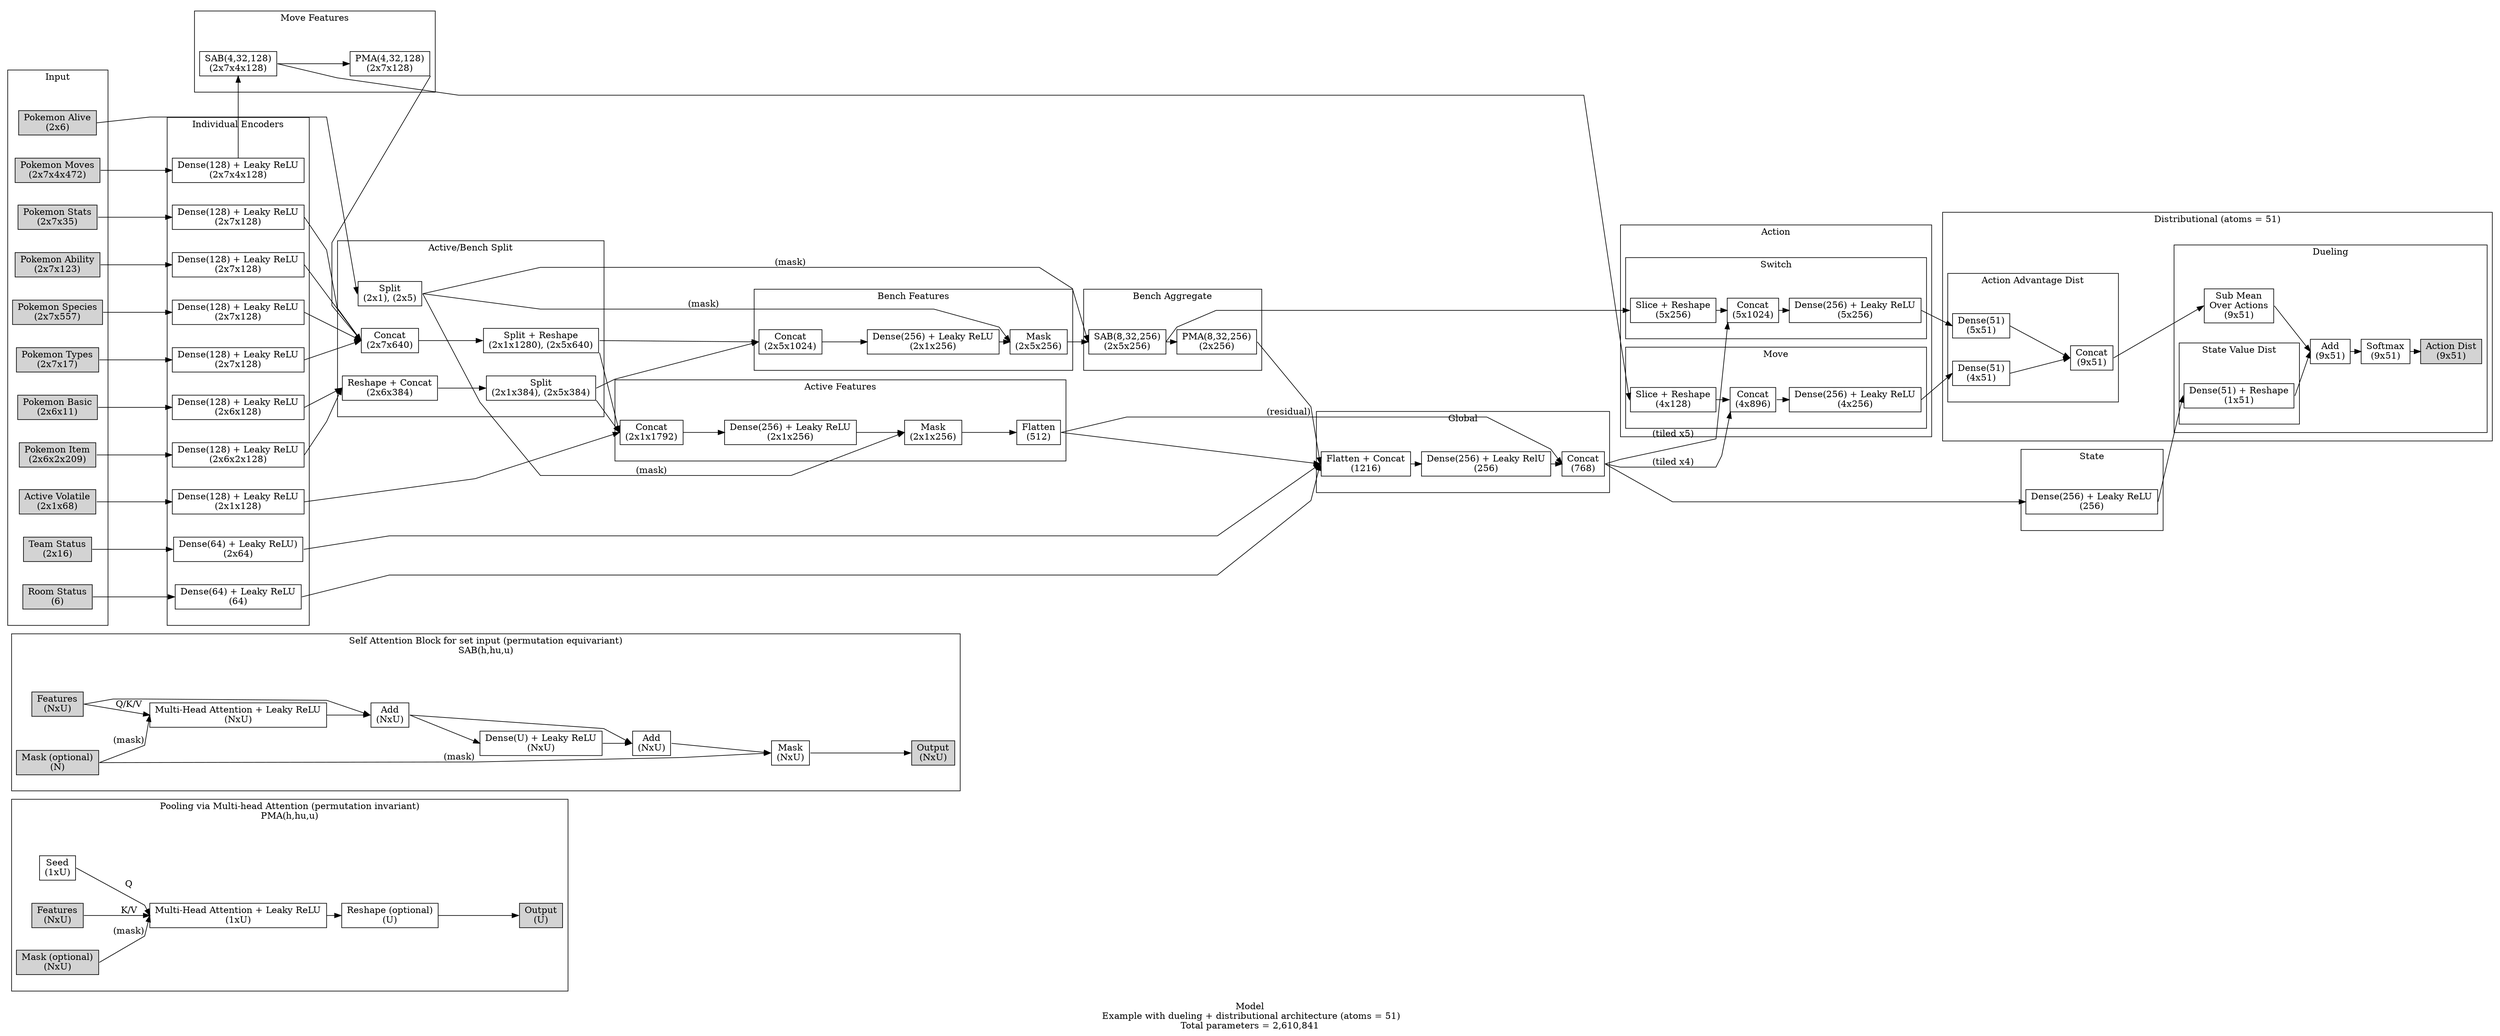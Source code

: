 digraph model {
    label = "Model\n Example with dueling + distributional architecture (atoms = 51)\nTotal parameters = 2,610,841"
    node [shape=rect]
    rankdir = LR
    splines = polyline
    ranksep = .1
    nodesep = .1
    ratio = .4

    subgraph cluster_pma {
        label = "Pooling via Multi-head Attention (permutation invariant)\nPMA(h,hu,u)"

        pma_seed [label="Seed\n(1xU)"]
        pma_features [style=filled label="Features\n(NxU)"]
        pma_mask [style=filled label="Mask (optional)\n(NxU)"]
        pma_attention [label="Multi-Head Attention + Leaky ReLU\n(1xU)"]
        pma_reshape [label="Reshape (optional)\n(U)"]
        pma_out [style=filled label="Output\n(U)"]

        pma_features:e -> pma_attention:w [label="K/V"]
        pma_seed:e -> pma_attention:w [label="Q"]
        pma_mask:e -> pma_attention:w [label="\n(mask)"]
        pma_attention:e -> pma_reshape:w
        pma_reshape:e -> pma_out:w
    }

    subgraph cluster_sab {
        label = "Self Attention Block for set input (permutation equivariant)\nSAB(h,hu,u)"

        sab_features [style=filled label="Features\n(NxU)"]
        sab_mask [style=filled label="Mask (optional)\n(N)"]
        sab_attention [label="Multi-Head Attention + Leaky ReLU\n(NxU)"]
        sab_residual_1 [label="Add\n(NxU)"]
        sab_attention_dense [label="Dense(U) + Leaky ReLU\n(NxU)"]
        sab_residual_2 [label="Add\n(NxU)"]
        sab_attention_mask [label="Mask\n(NxU)"]
        sab_out [style=filled label="Output\n(NxU)"]

        sab_features:e -> sab_attention:w [label="Q/K/V"]
        sab_mask:e -> sab_attention:w [label="\n\n(mask)"]
        sab_attention:e -> sab_residual_1:w
        sab_residual_1:e -> sab_attention_dense:w
        sab_attention_dense:e -> sab_residual_2:w
        sab_residual_2:e -> sab_attention_mask:w
        sab_mask:e -> sab_attention_mask:w [label="\n(mask)"]
        sab_attention_mask:e -> sab_out:w
        sab_features:e -> sab_residual_1:w
        sab_residual_1:e -> sab_residual_2:w
    }

    subgraph cluster_input {
        label = "Input"

        node [style=filled]
        room_status [label="Room Status\n(6)"]
        team_status [label="Team Status\n(2x16)"]
        active_volatile [label="Active Volatile\n(2x1x68)"]
        pokemon_alive [label="Pokemon Alive\n(2x6)"]
        pokemon_basic [label="Pokemon Basic\n(2x6x11)"]
        pokemon_species [label="Pokemon Species\n(2x7x557)"]
        pokemon_types [label="Pokemon Types\n(2x7x17)"]
        pokemon_stats [label="Pokemon Stats\n(2x7x35)"]
        pokemon_ability [label="Pokemon Ability\n(2x7x123)"]
        pokemon_item [label="Pokemon Item\n(2x6x2x209)"]
        pokemon_moves [label="Pokemon Moves\n(2x7x4x472)"]
    }

    subgraph cluster_encoder {
        label = "Individual Encoders"

        room_status_dense [label = "Dense(64) + Leaky ReLU\n(64)"]
        team_status_dense [label = "Dense(64) + Leaky ReLU)\n(2x64)"]
        active_volatile_dense [label = "Dense(128) + Leaky ReLU\n(2x1x128)"]
        pokemon_basic_dense [label="Dense(128) + Leaky ReLU\n(2x6x128)"]
        pokemon_species_dense [label="Dense(128) + Leaky ReLU\n(2x7x128)"]
        pokemon_types_dense [label="Dense(128) + Leaky ReLU\n(2x7x128)"]
        pokemon_stats_dense [label="Dense(128) + Leaky ReLU\n(2x7x128)"]
        pokemon_ability_dense [label="Dense(128) + Leaky ReLU\n(2x7x128)"]
        pokemon_item_dense [label="Dense(128) + Leaky ReLU\n(2x6x2x128)"]
        pokemon_moves_dense [label="Dense(128) + Leaky ReLU\n(2x7x4x128)"]

        room_status:e -> room_status_dense:w
        team_status:e -> team_status_dense:w
        active_volatile:e -> active_volatile_dense:w
        pokemon_basic:e -> pokemon_basic_dense:w
        pokemon_species:e -> pokemon_species_dense:w
        pokemon_types:e -> pokemon_types_dense:w
        pokemon_stats:e -> pokemon_stats_dense:w
        pokemon_ability:e -> pokemon_ability_dense:w
        pokemon_item:e -> pokemon_item_dense:w
        pokemon_moves:e -> pokemon_moves_dense:w
    }

    subgraph cluster_move {
        label = "Move Features"

        pokemon_moves_attention [label="SAB(4,32,128)\n(2x7x4x128)"]
        pokemon_moves_aggregate [label="PMA(4,32,128)\n(2x7x128)"]

        pokemon_moves_dense:n -> pokemon_moves_attention:s
        pokemon_moves_attention:e -> pokemon_moves_aggregate:w

        pokemon_moves -> pokemon_moves_attention [style=invis]
    }

    subgraph cluster_split {
        label = "Active/Bench Split"

        active_and_pokemon_concat [label="Concat\n(2x7x640)"]
        active_and_pokemon_split [label="Split + Reshape\n(2x1x1280), (2x5x640)"]
        pokemon_concat [label="Reshape + Concat\n(2x6x384)"]
        pokemon_split [label="Split\n(2x1x384), (2x5x384)"]
        alive_split [label="Split\n(2x1), (2x5)"]

        pokemon_species_dense:e -> active_and_pokemon_concat:w
        pokemon_types_dense:e -> active_and_pokemon_concat:w
        pokemon_stats_dense:e -> active_and_pokemon_concat:w
        pokemon_ability_dense:e -> active_and_pokemon_concat:w
        pokemon_moves_aggregate:se -> active_and_pokemon_concat:w
        active_and_pokemon_concat:e -> active_and_pokemon_split:w
        pokemon_basic_dense:e -> pokemon_concat:w
        pokemon_item_dense:e -> pokemon_concat:w
        pokemon_concat:e -> pokemon_split:w
        pokemon_alive:e -> alive_split:w
    }

    subgraph cluster_active {
        label = "Active Features"

        active_concat [label="Concat\n(2x1x1792)"]
        active_dense [label="Dense(256) + Leaky ReLU\n(2x1x256)"]
        active_mask [label="Mask\n(2x1x256)"]
        active_flatten [label="Flatten\n(512)"]

        active_volatile_dense:e -> active_concat:w
        active_and_pokemon_split:se -> active_concat:w
        pokemon_split:se -> active_concat:w
        active_concat:e -> active_dense:w
        active_dense:e -> active_mask:w
        alive_split:e -> active_mask:w [label="(mask)"]
        active_mask:e -> active_flatten:w
    }

    subgraph cluster_bench {
        label = "Bench Features"

        bench_concat [label="Concat\n(2x5x1024)"]
        bench_dense [label="Dense(256) + Leaky ReLU\n(2x1x256)"]
        bench_mask [label="Mask\n(2x5x256)"]

        active_and_pokemon_split:e -> bench_concat:w
        pokemon_split:e ->  bench_concat:w
        bench_concat -> bench_dense -> bench_mask:w
        alive_split:e -> bench_mask:w [label="\n(mask)"]

        active_concat -> bench_concat [style=invis]
    }

    subgraph cluster_bench_aggregate {
        label = "Bench Aggregate"

        bench_attention [label="SAB(8,32,256)\n(2x5x256)"]
        bench_aggregate [label="PMA(8,32,256)\n(2x256)"]

        bench_mask:e -> bench_attention:w
        bench_attention:e -> bench_aggregate:w
        alive_split:e -> bench_attention:w [label="(mask)"]
    }

    subgraph cluster_global {
        label = "Global"

        global_concat [label="Flatten + Concat\n(1216)"]
        global_dense [label="Dense(256) + Leaky RelU\n(256)"]
        active_global_concat [label="Concat\n(768)"]

        room_status_dense:e ->  global_concat:w
        team_status_dense:e -> global_concat:w
        active_flatten:e -> global_concat:w
        bench_aggregate:e -> global_concat:w
        global_concat:e -> global_dense:w
        global_dense:e -> active_global_concat:w
        active_flatten:e -> active_global_concat:w [label="(residual)"]
    }

    subgraph cluster_action {
        label = "Action"

        subgraph cluster_action_move {
            label = "Move"

            action_move_slice [label="Slice + Reshape\n(4x128)"]
            action_move_concat [label="Concat\n(4x896)"]
            action_move_dense [label="Dense(256) + Leaky ReLU\n(4x256)"]

            pokemon_moves_attention:e -> action_move_slice:w
            action_move_slice:e -> action_move_concat:w
            active_global_concat:e -> action_move_concat:sw [label="(tiled x4)"]
            action_move_concat:e -> action_move_dense:w

            global_concat -> action_move_slice [style=invis]
        }

        subgraph cluster_action_switch {
            label = "Switch"

            action_switch_slice [label="Slice + Reshape\n(5x256)"]
            action_switch_concat [label="Concat\n(5x1024)"]
            action_switch_dense [label="Dense(256) + Leaky ReLU\n(5x256)"]

            bench_attention:e -> action_switch_slice:w
            action_switch_slice:e -> action_switch_concat:w
            active_global_concat:e -> action_switch_concat:sw [label="(tiled x5)"]
            action_switch_concat:e -> action_switch_dense:w

            active_global_concat -> action_switch_slice [style=invis]
        }
    }

    subgraph cluster_value {
        label = "State"

        value_dense [label="Dense(256) + Leaky ReLU\n(256)"]

        active_global_concat:e -> value_dense:w
    }

    subgraph cluster_dist {
        label = "Distributional (atoms = 51)"

        subgraph cluster_dist_action {
            label = "Action Advantage Dist"

            action_move_adv_logits [label="Dense(51)\n(4x51)"]
            action_switch_adv_logits [label="Dense(51)\n(5x51)"]
            adv_logits [label="Concat\n(9x51)"]

            action_move_dense:e -> action_move_adv_logits:w
            action_switch_dense:e -> action_switch_adv_logits:w
            action_move_adv_logits:e -> adv_logits:w
            action_switch_adv_logits:e -> adv_logits:w
        }

        subgraph cluster_dist_dueling {
            label = "Dueling"

            subgraph cluster_dist_value {
                label = "State Value Dist"

                v_logits [label="Dense(51) + Reshape\n(1x51)"]

                value_dense:e -> v_logits:w

                adv_logits -> v_logits [style=invis]
            }

            adv_centered_logits [label="Sub Mean\nOver Actions\n(9x51)"]
            q_logits [label="Add\n(9x51)"]
            q_dist_dueling [label="Softmax\n(9x51)"]
            dist_dueling_output [style=filled label="Action Dist\n(9x51)"]

            adv_logits:e -> adv_centered_logits:w
            adv_centered_logits:e -> q_logits:w
            v_logits:e -> q_logits:w
            q_logits:e -> q_dist_dueling:w
            q_dist_dueling:e -> dist_dueling_output:w
        }
    }
}
